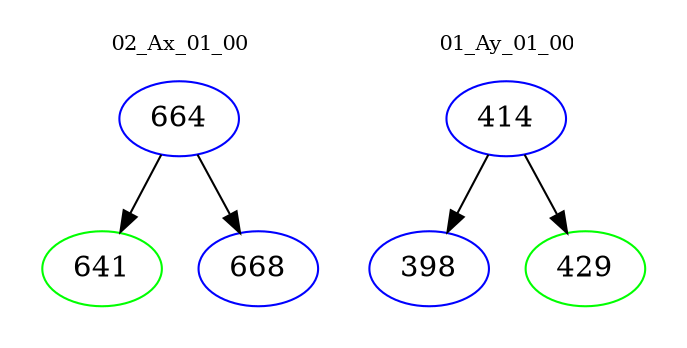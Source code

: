 digraph{
subgraph cluster_0 {
color = white
label = "02_Ax_01_00";
fontsize=10;
T0_664 [label="664", color="blue"]
T0_664 -> T0_641 [color="black"]
T0_641 [label="641", color="green"]
T0_664 -> T0_668 [color="black"]
T0_668 [label="668", color="blue"]
}
subgraph cluster_1 {
color = white
label = "01_Ay_01_00";
fontsize=10;
T1_414 [label="414", color="blue"]
T1_414 -> T1_398 [color="black"]
T1_398 [label="398", color="blue"]
T1_414 -> T1_429 [color="black"]
T1_429 [label="429", color="green"]
}
}
